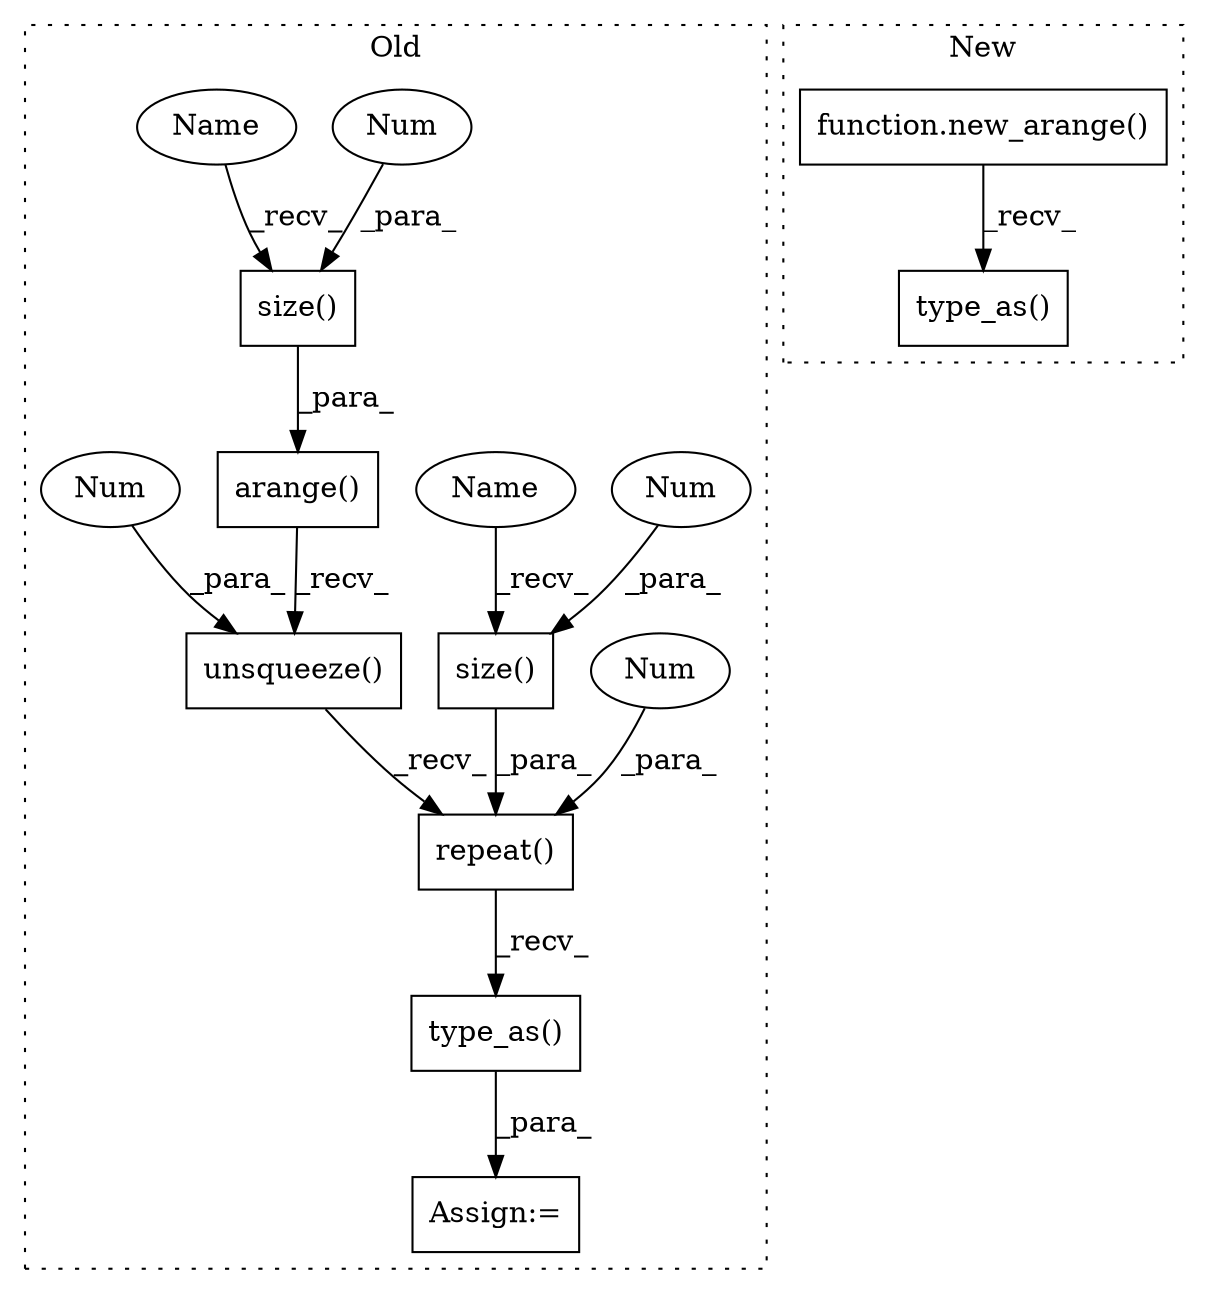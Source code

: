 digraph G {
subgraph cluster0 {
1 [label="size()" a="75" s="3440,3456" l="15,1" shape="box"];
3 [label="size()" a="75" s="3530,3546" l="15,1" shape="box"];
4 [label="Num" a="76" s="3545" l="1" shape="ellipse"];
5 [label="Num" a="76" s="3455" l="1" shape="ellipse"];
6 [label="Assign:=" a="68" s="3497" l="3" shape="box"];
7 [label="arange()" a="75" s="3427,3457" l="13,26" shape="box"];
8 [label="type_as()" a="75" s="3500,3569" l="60,1" shape="box"];
10 [label="repeat()" a="75" s="3500,3550" l="30,1" shape="box"];
11 [label="unsqueeze()" a="75" s="3500,3521" l="20,1" shape="box"];
12 [label="Num" a="76" s="3520" l="1" shape="ellipse"];
13 [label="Num" a="76" s="3549" l="1" shape="ellipse"];
14 [label="Name" a="87" s="3530" l="9" shape="ellipse"];
15 [label="Name" a="87" s="3440" l="9" shape="ellipse"];
label = "Old";
style="dotted";
}
subgraph cluster1 {
2 [label="type_as()" a="75" s="3297,3336" l="30,1" shape="box"];
9 [label="function.new_arange()" a="75" s="3297,3317" l="11,1" shape="box"];
label = "New";
style="dotted";
}
1 -> 7 [label="_para_"];
3 -> 10 [label="_para_"];
4 -> 3 [label="_para_"];
5 -> 1 [label="_para_"];
7 -> 11 [label="_recv_"];
8 -> 6 [label="_para_"];
9 -> 2 [label="_recv_"];
10 -> 8 [label="_recv_"];
11 -> 10 [label="_recv_"];
12 -> 11 [label="_para_"];
13 -> 10 [label="_para_"];
14 -> 3 [label="_recv_"];
15 -> 1 [label="_recv_"];
}